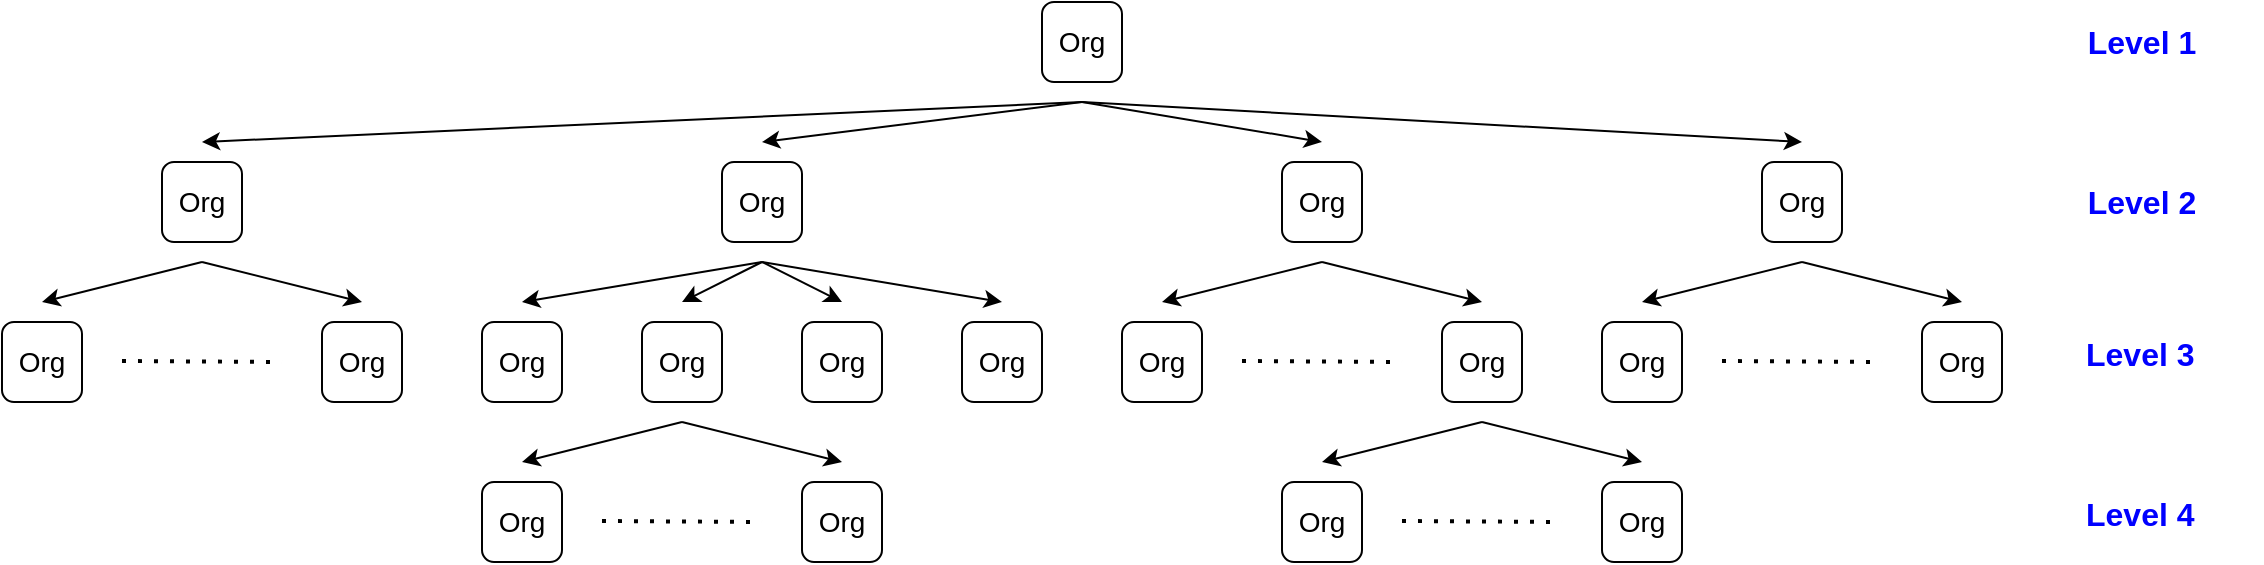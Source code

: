 <mxfile version="20.2.7" type="device"><diagram id="U3IlsDr9-G2yEHV_zISV" name="Page-1"><mxGraphModel dx="2191" dy="743" grid="1" gridSize="10" guides="1" tooltips="1" connect="1" arrows="1" fold="1" page="1" pageScale="1" pageWidth="850" pageHeight="1100" math="0" shadow="0"><root><mxCell id="0"/><mxCell id="1" parent="0"/><mxCell id="7Ht7MmrekgCph5ZPS6-0-1" value="&lt;font style=&quot;font-size: 14px;&quot;&gt;Org&lt;/font&gt;" style="rounded=1;whiteSpace=wrap;html=1;" vertex="1" parent="1"><mxGeometry x="400" y="80" width="40" height="40" as="geometry"/></mxCell><mxCell id="7Ht7MmrekgCph5ZPS6-0-2" value="&lt;font style=&quot;font-size: 14px;&quot;&gt;Org&lt;/font&gt;" style="rounded=1;whiteSpace=wrap;html=1;" vertex="1" parent="1"><mxGeometry x="-40" y="160" width="40" height="40" as="geometry"/></mxCell><mxCell id="7Ht7MmrekgCph5ZPS6-0-3" value="&lt;font style=&quot;font-size: 14px;&quot;&gt;Org&lt;/font&gt;" style="rounded=1;whiteSpace=wrap;html=1;" vertex="1" parent="1"><mxGeometry x="240" y="160" width="40" height="40" as="geometry"/></mxCell><mxCell id="7Ht7MmrekgCph5ZPS6-0-4" value="&lt;font style=&quot;font-size: 14px;&quot;&gt;Org&lt;/font&gt;" style="rounded=1;whiteSpace=wrap;html=1;" vertex="1" parent="1"><mxGeometry x="520" y="160" width="40" height="40" as="geometry"/></mxCell><mxCell id="7Ht7MmrekgCph5ZPS6-0-5" value="&lt;font style=&quot;font-size: 14px;&quot;&gt;Org&lt;/font&gt;" style="rounded=1;whiteSpace=wrap;html=1;" vertex="1" parent="1"><mxGeometry x="760" y="160" width="40" height="40" as="geometry"/></mxCell><mxCell id="7Ht7MmrekgCph5ZPS6-0-6" value="&lt;font style=&quot;font-size: 16px;&quot; color=&quot;#0000FF&quot;&gt;&lt;b&gt;Level 1&lt;/b&gt;&lt;/font&gt;" style="text;html=1;strokeColor=none;fillColor=none;align=center;verticalAlign=middle;whiteSpace=wrap;rounded=0;fontSize=14;" vertex="1" parent="1"><mxGeometry x="920" y="85" width="60" height="30" as="geometry"/></mxCell><mxCell id="7Ht7MmrekgCph5ZPS6-0-7" value="&lt;font style=&quot;font-size: 14px;&quot;&gt;Org&lt;/font&gt;" style="rounded=1;whiteSpace=wrap;html=1;" vertex="1" parent="1"><mxGeometry x="200" y="240" width="40" height="40" as="geometry"/></mxCell><mxCell id="7Ht7MmrekgCph5ZPS6-0-8" value="&lt;font style=&quot;font-size: 14px;&quot;&gt;Org&lt;/font&gt;" style="rounded=1;whiteSpace=wrap;html=1;" vertex="1" parent="1"><mxGeometry x="280" y="240" width="40" height="40" as="geometry"/></mxCell><mxCell id="7Ht7MmrekgCph5ZPS6-0-9" value="&lt;font style=&quot;font-size: 14px;&quot;&gt;Org&lt;/font&gt;" style="rounded=1;whiteSpace=wrap;html=1;" vertex="1" parent="1"><mxGeometry x="120" y="240" width="40" height="40" as="geometry"/></mxCell><mxCell id="7Ht7MmrekgCph5ZPS6-0-10" value="&lt;font style=&quot;font-size: 14px;&quot;&gt;Org&lt;/font&gt;" style="rounded=1;whiteSpace=wrap;html=1;" vertex="1" parent="1"><mxGeometry x="360" y="240" width="40" height="40" as="geometry"/></mxCell><mxCell id="7Ht7MmrekgCph5ZPS6-0-11" value="" style="endArrow=classic;html=1;rounded=0;fontSize=16;fontColor=#0000FF;" edge="1" parent="1"><mxGeometry width="50" height="50" relative="1" as="geometry"><mxPoint x="260" y="210" as="sourcePoint"/><mxPoint x="140" y="230" as="targetPoint"/></mxGeometry></mxCell><mxCell id="7Ht7MmrekgCph5ZPS6-0-12" value="" style="endArrow=classic;html=1;rounded=0;fontSize=16;fontColor=#0000FF;" edge="1" parent="1"><mxGeometry width="50" height="50" relative="1" as="geometry"><mxPoint x="260" y="210" as="sourcePoint"/><mxPoint x="220" y="230" as="targetPoint"/></mxGeometry></mxCell><mxCell id="7Ht7MmrekgCph5ZPS6-0-14" value="" style="endArrow=classic;html=1;rounded=0;fontSize=16;fontColor=#0000FF;" edge="1" parent="1"><mxGeometry width="50" height="50" relative="1" as="geometry"><mxPoint x="260" y="210" as="sourcePoint"/><mxPoint x="300" y="230" as="targetPoint"/></mxGeometry></mxCell><mxCell id="7Ht7MmrekgCph5ZPS6-0-15" value="" style="endArrow=classic;html=1;rounded=0;fontSize=16;fontColor=#0000FF;" edge="1" parent="1"><mxGeometry width="50" height="50" relative="1" as="geometry"><mxPoint x="260" y="210" as="sourcePoint"/><mxPoint x="380" y="230" as="targetPoint"/></mxGeometry></mxCell><mxCell id="7Ht7MmrekgCph5ZPS6-0-17" value="&lt;font style=&quot;font-size: 14px;&quot;&gt;Org&lt;/font&gt;" style="rounded=1;whiteSpace=wrap;html=1;" vertex="1" parent="1"><mxGeometry x="40" y="240" width="40" height="40" as="geometry"/></mxCell><mxCell id="7Ht7MmrekgCph5ZPS6-0-18" value="&lt;font style=&quot;font-size: 14px;&quot;&gt;Org&lt;/font&gt;" style="rounded=1;whiteSpace=wrap;html=1;" vertex="1" parent="1"><mxGeometry x="-120" y="240" width="40" height="40" as="geometry"/></mxCell><mxCell id="7Ht7MmrekgCph5ZPS6-0-19" value="" style="endArrow=none;dashed=1;html=1;dashPattern=1 3;strokeWidth=2;rounded=0;fontSize=16;fontColor=#0000FF;" edge="1" parent="1"><mxGeometry width="50" height="50" relative="1" as="geometry"><mxPoint x="-60" y="259.5" as="sourcePoint"/><mxPoint x="20" y="260" as="targetPoint"/></mxGeometry></mxCell><mxCell id="7Ht7MmrekgCph5ZPS6-0-20" value="&lt;font style=&quot;font-size: 14px;&quot;&gt;Org&lt;/font&gt;" style="rounded=1;whiteSpace=wrap;html=1;" vertex="1" parent="1"><mxGeometry x="440" y="240" width="40" height="40" as="geometry"/></mxCell><mxCell id="7Ht7MmrekgCph5ZPS6-0-21" value="&lt;font style=&quot;font-size: 14px;&quot;&gt;Org&lt;/font&gt;" style="rounded=1;whiteSpace=wrap;html=1;" vertex="1" parent="1"><mxGeometry x="600" y="240" width="40" height="40" as="geometry"/></mxCell><mxCell id="7Ht7MmrekgCph5ZPS6-0-22" value="&lt;font style=&quot;font-size: 14px;&quot;&gt;Org&lt;/font&gt;" style="rounded=1;whiteSpace=wrap;html=1;" vertex="1" parent="1"><mxGeometry x="680" y="240" width="40" height="40" as="geometry"/></mxCell><mxCell id="7Ht7MmrekgCph5ZPS6-0-23" value="&lt;font style=&quot;font-size: 14px;&quot;&gt;Org&lt;/font&gt;" style="rounded=1;whiteSpace=wrap;html=1;" vertex="1" parent="1"><mxGeometry x="840" y="240" width="40" height="40" as="geometry"/></mxCell><mxCell id="7Ht7MmrekgCph5ZPS6-0-24" value="" style="endArrow=classic;html=1;rounded=0;fontSize=16;fontColor=#0000FF;" edge="1" parent="1"><mxGeometry width="50" height="50" relative="1" as="geometry"><mxPoint x="-20" y="210" as="sourcePoint"/><mxPoint x="-100" y="230" as="targetPoint"/></mxGeometry></mxCell><mxCell id="7Ht7MmrekgCph5ZPS6-0-25" value="" style="endArrow=classic;html=1;rounded=0;fontSize=16;fontColor=#0000FF;" edge="1" parent="1"><mxGeometry width="50" height="50" relative="1" as="geometry"><mxPoint x="-20" y="210" as="sourcePoint"/><mxPoint x="60" y="230" as="targetPoint"/></mxGeometry></mxCell><mxCell id="7Ht7MmrekgCph5ZPS6-0-26" value="" style="endArrow=classic;html=1;rounded=0;fontSize=16;fontColor=#0000FF;" edge="1" parent="1"><mxGeometry width="50" height="50" relative="1" as="geometry"><mxPoint x="540" y="210" as="sourcePoint"/><mxPoint x="460" y="230" as="targetPoint"/></mxGeometry></mxCell><mxCell id="7Ht7MmrekgCph5ZPS6-0-27" value="" style="endArrow=classic;html=1;rounded=0;fontSize=16;fontColor=#0000FF;" edge="1" parent="1"><mxGeometry width="50" height="50" relative="1" as="geometry"><mxPoint x="540" y="210" as="sourcePoint"/><mxPoint x="620" y="230" as="targetPoint"/></mxGeometry></mxCell><mxCell id="7Ht7MmrekgCph5ZPS6-0-28" value="" style="endArrow=classic;html=1;rounded=0;fontSize=16;fontColor=#0000FF;" edge="1" parent="1"><mxGeometry width="50" height="50" relative="1" as="geometry"><mxPoint x="780" y="210" as="sourcePoint"/><mxPoint x="700" y="230" as="targetPoint"/></mxGeometry></mxCell><mxCell id="7Ht7MmrekgCph5ZPS6-0-29" value="" style="endArrow=classic;html=1;rounded=0;fontSize=16;fontColor=#0000FF;" edge="1" parent="1"><mxGeometry width="50" height="50" relative="1" as="geometry"><mxPoint x="780" y="210" as="sourcePoint"/><mxPoint x="860" y="230" as="targetPoint"/></mxGeometry></mxCell><mxCell id="7Ht7MmrekgCph5ZPS6-0-30" value="" style="endArrow=classic;html=1;rounded=0;fontSize=16;fontColor=#0000FF;" edge="1" parent="1"><mxGeometry width="50" height="50" relative="1" as="geometry"><mxPoint x="420" y="130" as="sourcePoint"/><mxPoint x="-20" y="150" as="targetPoint"/></mxGeometry></mxCell><mxCell id="7Ht7MmrekgCph5ZPS6-0-31" value="" style="endArrow=classic;html=1;rounded=0;fontSize=16;fontColor=#0000FF;" edge="1" parent="1"><mxGeometry width="50" height="50" relative="1" as="geometry"><mxPoint x="420" y="130" as="sourcePoint"/><mxPoint x="260" y="150" as="targetPoint"/></mxGeometry></mxCell><mxCell id="7Ht7MmrekgCph5ZPS6-0-32" value="" style="endArrow=classic;html=1;rounded=0;fontSize=16;fontColor=#0000FF;" edge="1" parent="1"><mxGeometry width="50" height="50" relative="1" as="geometry"><mxPoint x="420" y="130" as="sourcePoint"/><mxPoint x="540" y="150" as="targetPoint"/></mxGeometry></mxCell><mxCell id="7Ht7MmrekgCph5ZPS6-0-33" value="" style="endArrow=classic;html=1;rounded=0;fontSize=16;fontColor=#0000FF;" edge="1" parent="1"><mxGeometry width="50" height="50" relative="1" as="geometry"><mxPoint x="420" y="130" as="sourcePoint"/><mxPoint x="780" y="150" as="targetPoint"/></mxGeometry></mxCell><mxCell id="7Ht7MmrekgCph5ZPS6-0-35" value="" style="endArrow=none;dashed=1;html=1;dashPattern=1 3;strokeWidth=2;rounded=0;fontSize=16;fontColor=#0000FF;" edge="1" parent="1"><mxGeometry width="50" height="50" relative="1" as="geometry"><mxPoint x="500" y="259.5" as="sourcePoint"/><mxPoint x="580" y="260" as="targetPoint"/></mxGeometry></mxCell><mxCell id="7Ht7MmrekgCph5ZPS6-0-36" value="" style="endArrow=none;dashed=1;html=1;dashPattern=1 3;strokeWidth=2;rounded=0;fontSize=16;fontColor=#0000FF;" edge="1" parent="1"><mxGeometry width="50" height="50" relative="1" as="geometry"><mxPoint x="740" y="259.5" as="sourcePoint"/><mxPoint x="820" y="260" as="targetPoint"/></mxGeometry></mxCell><mxCell id="7Ht7MmrekgCph5ZPS6-0-37" value="&lt;font style=&quot;font-size: 16px;&quot; color=&quot;#0000FF&quot;&gt;&lt;b&gt;Level 2&lt;br&gt;&lt;/b&gt;&lt;/font&gt;" style="text;html=1;strokeColor=none;fillColor=none;align=center;verticalAlign=middle;whiteSpace=wrap;rounded=0;fontSize=14;" vertex="1" parent="1"><mxGeometry x="920" y="165" width="60" height="30" as="geometry"/></mxCell><mxCell id="7Ht7MmrekgCph5ZPS6-0-38" value="&lt;font style=&quot;font-size: 16px;&quot; color=&quot;#0000FF&quot;&gt;&lt;b&gt;Level 3&lt;br&gt;&lt;/b&gt;&lt;/font&gt;" style="text;whiteSpace=wrap;html=1;fontSize=16;fontColor=#0000FF;" vertex="1" parent="1"><mxGeometry x="920" y="240" width="90" height="40" as="geometry"/></mxCell><mxCell id="7Ht7MmrekgCph5ZPS6-0-39" value="&lt;font style=&quot;font-size: 14px;&quot;&gt;Org&lt;/font&gt;" style="rounded=1;whiteSpace=wrap;html=1;" vertex="1" parent="1"><mxGeometry x="120" y="320" width="40" height="40" as="geometry"/></mxCell><mxCell id="7Ht7MmrekgCph5ZPS6-0-40" value="&lt;font style=&quot;font-size: 14px;&quot;&gt;Org&lt;/font&gt;" style="rounded=1;whiteSpace=wrap;html=1;" vertex="1" parent="1"><mxGeometry x="280" y="320" width="40" height="40" as="geometry"/></mxCell><mxCell id="7Ht7MmrekgCph5ZPS6-0-41" value="" style="endArrow=none;dashed=1;html=1;dashPattern=1 3;strokeWidth=2;rounded=0;fontSize=16;fontColor=#0000FF;" edge="1" parent="1"><mxGeometry width="50" height="50" relative="1" as="geometry"><mxPoint x="180" y="339.5" as="sourcePoint"/><mxPoint x="260" y="340" as="targetPoint"/></mxGeometry></mxCell><mxCell id="7Ht7MmrekgCph5ZPS6-0-42" value="" style="endArrow=classic;html=1;rounded=0;fontSize=16;fontColor=#0000FF;" edge="1" parent="1"><mxGeometry width="50" height="50" relative="1" as="geometry"><mxPoint x="220" y="290" as="sourcePoint"/><mxPoint x="140" y="310" as="targetPoint"/></mxGeometry></mxCell><mxCell id="7Ht7MmrekgCph5ZPS6-0-43" value="" style="endArrow=classic;html=1;rounded=0;fontSize=16;fontColor=#0000FF;" edge="1" parent="1"><mxGeometry width="50" height="50" relative="1" as="geometry"><mxPoint x="220" y="290" as="sourcePoint"/><mxPoint x="300" y="310" as="targetPoint"/></mxGeometry></mxCell><mxCell id="7Ht7MmrekgCph5ZPS6-0-44" value="&lt;font style=&quot;font-size: 16px;&quot; color=&quot;#0000FF&quot;&gt;&lt;b&gt;Level 4&lt;br&gt;&lt;/b&gt;&lt;/font&gt;" style="text;whiteSpace=wrap;html=1;fontSize=16;fontColor=#0000FF;" vertex="1" parent="1"><mxGeometry x="920" y="320" width="90" height="40" as="geometry"/></mxCell><mxCell id="7Ht7MmrekgCph5ZPS6-0-45" value="&lt;font style=&quot;font-size: 14px;&quot;&gt;Org&lt;/font&gt;" style="rounded=1;whiteSpace=wrap;html=1;" vertex="1" parent="1"><mxGeometry x="520" y="320" width="40" height="40" as="geometry"/></mxCell><mxCell id="7Ht7MmrekgCph5ZPS6-0-46" value="&lt;font style=&quot;font-size: 14px;&quot;&gt;Org&lt;/font&gt;" style="rounded=1;whiteSpace=wrap;html=1;" vertex="1" parent="1"><mxGeometry x="680" y="320" width="40" height="40" as="geometry"/></mxCell><mxCell id="7Ht7MmrekgCph5ZPS6-0-47" value="" style="endArrow=classic;html=1;rounded=0;fontSize=16;fontColor=#0000FF;" edge="1" parent="1"><mxGeometry width="50" height="50" relative="1" as="geometry"><mxPoint x="620" y="290" as="sourcePoint"/><mxPoint x="540" y="310" as="targetPoint"/></mxGeometry></mxCell><mxCell id="7Ht7MmrekgCph5ZPS6-0-48" value="" style="endArrow=classic;html=1;rounded=0;fontSize=16;fontColor=#0000FF;" edge="1" parent="1"><mxGeometry width="50" height="50" relative="1" as="geometry"><mxPoint x="620" y="290" as="sourcePoint"/><mxPoint x="700" y="310" as="targetPoint"/></mxGeometry></mxCell><mxCell id="7Ht7MmrekgCph5ZPS6-0-49" value="" style="endArrow=none;dashed=1;html=1;dashPattern=1 3;strokeWidth=2;rounded=0;fontSize=16;fontColor=#0000FF;" edge="1" parent="1"><mxGeometry width="50" height="50" relative="1" as="geometry"><mxPoint x="580" y="339.5" as="sourcePoint"/><mxPoint x="660" y="340" as="targetPoint"/></mxGeometry></mxCell></root></mxGraphModel></diagram></mxfile>